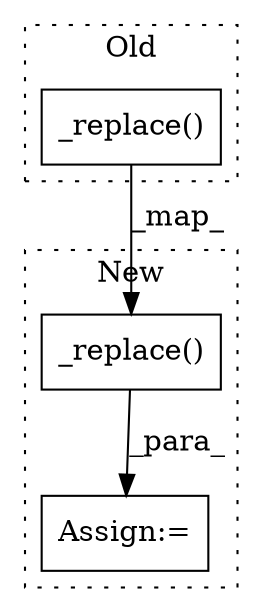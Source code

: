 digraph G {
subgraph cluster0 {
1 [label="_replace()" a="75" s="13151" l="81" shape="box"];
label = "Old";
style="dotted";
}
subgraph cluster1 {
2 [label="_replace()" a="75" s="13299" l="82" shape="box"];
3 [label="Assign:=" a="68" s="13296" l="3" shape="box"];
label = "New";
style="dotted";
}
1 -> 2 [label="_map_"];
2 -> 3 [label="_para_"];
}